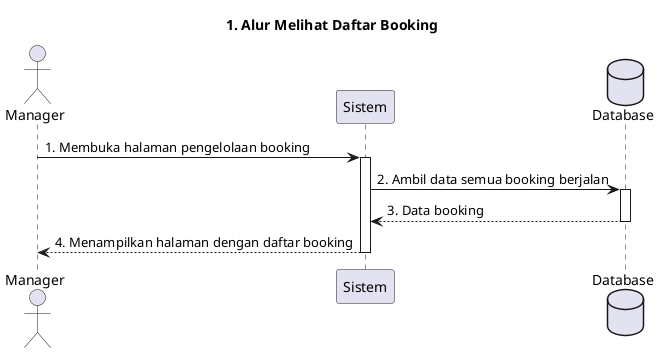 @startuml
actor Manager
participant "Sistem" as System
database "Database" as DB

title 1. Alur Melihat Daftar Booking

Manager -> System : 1. Membuka halaman pengelolaan booking
activate System
System -> DB : 2. Ambil data semua booking berjalan
activate DB
DB --> System : 3. Data booking
deactivate DB
System --> Manager : 4. Menampilkan halaman dengan daftar booking
deactivate System
@enduml